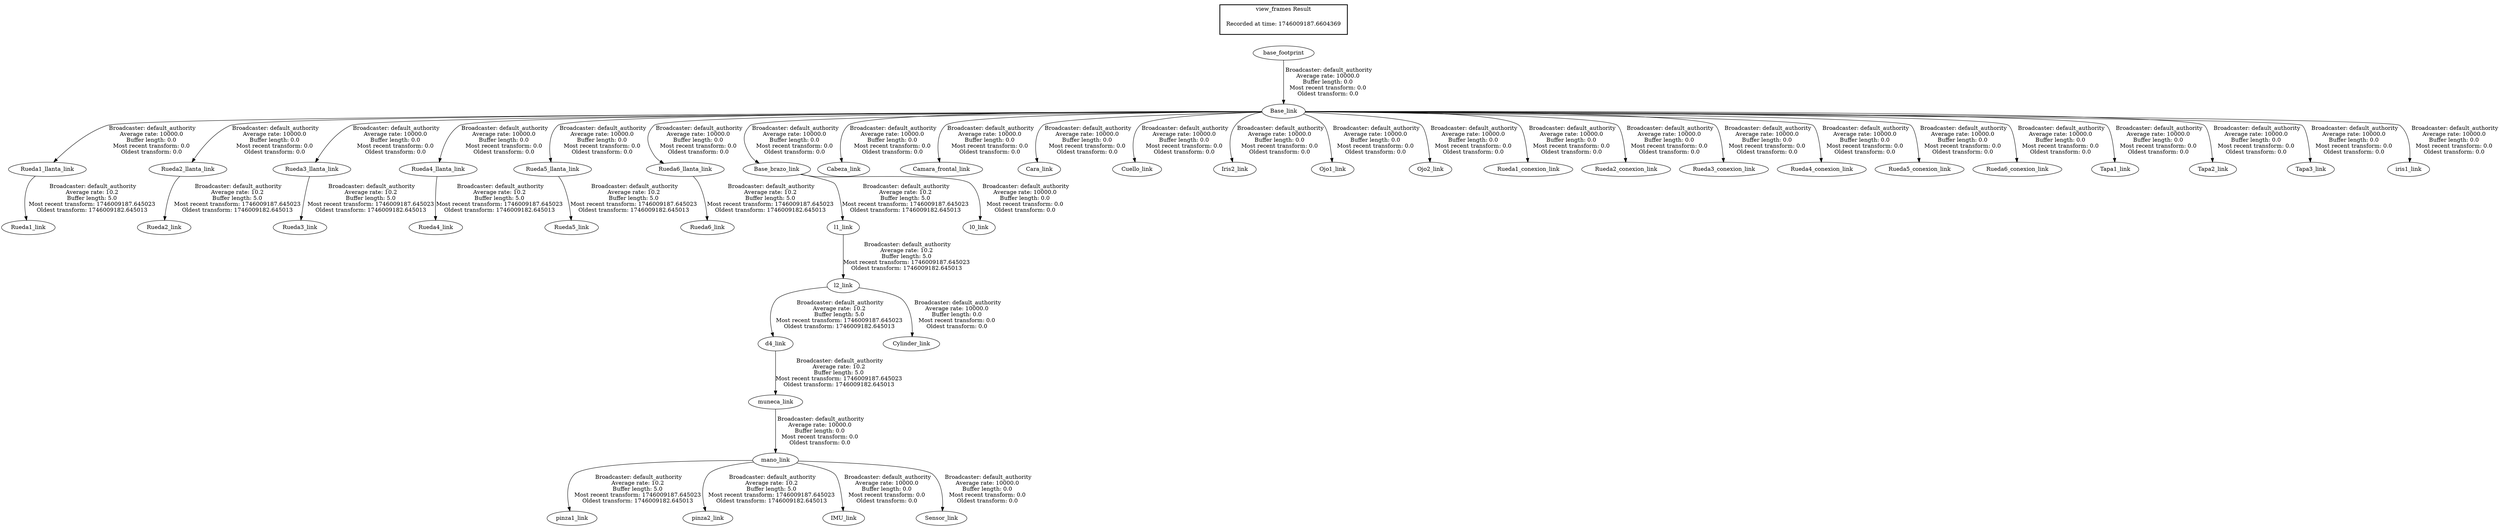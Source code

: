 digraph G {
"Rueda1_llanta_link" -> "Rueda1_link"[label=" Broadcaster: default_authority\nAverage rate: 10.2\nBuffer length: 5.0\nMost recent transform: 1746009187.645023\nOldest transform: 1746009182.645013\n"];
"Base_link" -> "Rueda1_llanta_link"[label=" Broadcaster: default_authority\nAverage rate: 10000.0\nBuffer length: 0.0\nMost recent transform: 0.0\nOldest transform: 0.0\n"];
"Rueda2_llanta_link" -> "Rueda2_link"[label=" Broadcaster: default_authority\nAverage rate: 10.2\nBuffer length: 5.0\nMost recent transform: 1746009187.645023\nOldest transform: 1746009182.645013\n"];
"Base_link" -> "Rueda2_llanta_link"[label=" Broadcaster: default_authority\nAverage rate: 10000.0\nBuffer length: 0.0\nMost recent transform: 0.0\nOldest transform: 0.0\n"];
"Rueda3_llanta_link" -> "Rueda3_link"[label=" Broadcaster: default_authority\nAverage rate: 10.2\nBuffer length: 5.0\nMost recent transform: 1746009187.645023\nOldest transform: 1746009182.645013\n"];
"Base_link" -> "Rueda3_llanta_link"[label=" Broadcaster: default_authority\nAverage rate: 10000.0\nBuffer length: 0.0\nMost recent transform: 0.0\nOldest transform: 0.0\n"];
"Rueda4_llanta_link" -> "Rueda4_link"[label=" Broadcaster: default_authority\nAverage rate: 10.2\nBuffer length: 5.0\nMost recent transform: 1746009187.645023\nOldest transform: 1746009182.645013\n"];
"Base_link" -> "Rueda4_llanta_link"[label=" Broadcaster: default_authority\nAverage rate: 10000.0\nBuffer length: 0.0\nMost recent transform: 0.0\nOldest transform: 0.0\n"];
"Rueda5_llanta_link" -> "Rueda5_link"[label=" Broadcaster: default_authority\nAverage rate: 10.2\nBuffer length: 5.0\nMost recent transform: 1746009187.645023\nOldest transform: 1746009182.645013\n"];
"Base_link" -> "Rueda5_llanta_link"[label=" Broadcaster: default_authority\nAverage rate: 10000.0\nBuffer length: 0.0\nMost recent transform: 0.0\nOldest transform: 0.0\n"];
"Rueda6_llanta_link" -> "Rueda6_link"[label=" Broadcaster: default_authority\nAverage rate: 10.2\nBuffer length: 5.0\nMost recent transform: 1746009187.645023\nOldest transform: 1746009182.645013\n"];
"Base_link" -> "Rueda6_llanta_link"[label=" Broadcaster: default_authority\nAverage rate: 10000.0\nBuffer length: 0.0\nMost recent transform: 0.0\nOldest transform: 0.0\n"];
"l2_link" -> "d4_link"[label=" Broadcaster: default_authority\nAverage rate: 10.2\nBuffer length: 5.0\nMost recent transform: 1746009187.645023\nOldest transform: 1746009182.645013\n"];
"l1_link" -> "l2_link"[label=" Broadcaster: default_authority\nAverage rate: 10.2\nBuffer length: 5.0\nMost recent transform: 1746009187.645023\nOldest transform: 1746009182.645013\n"];
"Base_brazo_link" -> "l1_link"[label=" Broadcaster: default_authority\nAverage rate: 10.2\nBuffer length: 5.0\nMost recent transform: 1746009187.645023\nOldest transform: 1746009182.645013\n"];
"Base_link" -> "Base_brazo_link"[label=" Broadcaster: default_authority\nAverage rate: 10000.0\nBuffer length: 0.0\nMost recent transform: 0.0\nOldest transform: 0.0\n"];
"d4_link" -> "muneca_link"[label=" Broadcaster: default_authority\nAverage rate: 10.2\nBuffer length: 5.0\nMost recent transform: 1746009187.645023\nOldest transform: 1746009182.645013\n"];
"mano_link" -> "pinza1_link"[label=" Broadcaster: default_authority\nAverage rate: 10.2\nBuffer length: 5.0\nMost recent transform: 1746009187.645023\nOldest transform: 1746009182.645013\n"];
"muneca_link" -> "mano_link"[label=" Broadcaster: default_authority\nAverage rate: 10000.0\nBuffer length: 0.0\nMost recent transform: 0.0\nOldest transform: 0.0\n"];
"mano_link" -> "pinza2_link"[label=" Broadcaster: default_authority\nAverage rate: 10.2\nBuffer length: 5.0\nMost recent transform: 1746009187.645023\nOldest transform: 1746009182.645013\n"];
"base_footprint" -> "Base_link"[label=" Broadcaster: default_authority\nAverage rate: 10000.0\nBuffer length: 0.0\nMost recent transform: 0.0\nOldest transform: 0.0\n"];
"Base_link" -> "Cabeza_link"[label=" Broadcaster: default_authority\nAverage rate: 10000.0\nBuffer length: 0.0\nMost recent transform: 0.0\nOldest transform: 0.0\n"];
"Base_link" -> "Camara_frontal_link"[label=" Broadcaster: default_authority\nAverage rate: 10000.0\nBuffer length: 0.0\nMost recent transform: 0.0\nOldest transform: 0.0\n"];
"Base_link" -> "Cara_link"[label=" Broadcaster: default_authority\nAverage rate: 10000.0\nBuffer length: 0.0\nMost recent transform: 0.0\nOldest transform: 0.0\n"];
"Base_link" -> "Cuello_link"[label=" Broadcaster: default_authority\nAverage rate: 10000.0\nBuffer length: 0.0\nMost recent transform: 0.0\nOldest transform: 0.0\n"];
"l2_link" -> "Cylinder_link"[label=" Broadcaster: default_authority\nAverage rate: 10000.0\nBuffer length: 0.0\nMost recent transform: 0.0\nOldest transform: 0.0\n"];
"mano_link" -> "IMU_link"[label=" Broadcaster: default_authority\nAverage rate: 10000.0\nBuffer length: 0.0\nMost recent transform: 0.0\nOldest transform: 0.0\n"];
"Base_link" -> "Iris2_link"[label=" Broadcaster: default_authority\nAverage rate: 10000.0\nBuffer length: 0.0\nMost recent transform: 0.0\nOldest transform: 0.0\n"];
"Base_link" -> "Ojo1_link"[label=" Broadcaster: default_authority\nAverage rate: 10000.0\nBuffer length: 0.0\nMost recent transform: 0.0\nOldest transform: 0.0\n"];
"Base_link" -> "Ojo2_link"[label=" Broadcaster: default_authority\nAverage rate: 10000.0\nBuffer length: 0.0\nMost recent transform: 0.0\nOldest transform: 0.0\n"];
"Base_link" -> "Rueda1_conexion_link"[label=" Broadcaster: default_authority\nAverage rate: 10000.0\nBuffer length: 0.0\nMost recent transform: 0.0\nOldest transform: 0.0\n"];
"Base_link" -> "Rueda2_conexion_link"[label=" Broadcaster: default_authority\nAverage rate: 10000.0\nBuffer length: 0.0\nMost recent transform: 0.0\nOldest transform: 0.0\n"];
"Base_link" -> "Rueda3_conexion_link"[label=" Broadcaster: default_authority\nAverage rate: 10000.0\nBuffer length: 0.0\nMost recent transform: 0.0\nOldest transform: 0.0\n"];
"Base_link" -> "Rueda4_conexion_link"[label=" Broadcaster: default_authority\nAverage rate: 10000.0\nBuffer length: 0.0\nMost recent transform: 0.0\nOldest transform: 0.0\n"];
"Base_link" -> "Rueda5_conexion_link"[label=" Broadcaster: default_authority\nAverage rate: 10000.0\nBuffer length: 0.0\nMost recent transform: 0.0\nOldest transform: 0.0\n"];
"Base_link" -> "Rueda6_conexion_link"[label=" Broadcaster: default_authority\nAverage rate: 10000.0\nBuffer length: 0.0\nMost recent transform: 0.0\nOldest transform: 0.0\n"];
"mano_link" -> "Sensor_link"[label=" Broadcaster: default_authority\nAverage rate: 10000.0\nBuffer length: 0.0\nMost recent transform: 0.0\nOldest transform: 0.0\n"];
"Base_link" -> "Tapa1_link"[label=" Broadcaster: default_authority\nAverage rate: 10000.0\nBuffer length: 0.0\nMost recent transform: 0.0\nOldest transform: 0.0\n"];
"Base_link" -> "Tapa2_link"[label=" Broadcaster: default_authority\nAverage rate: 10000.0\nBuffer length: 0.0\nMost recent transform: 0.0\nOldest transform: 0.0\n"];
"Base_link" -> "Tapa3_link"[label=" Broadcaster: default_authority\nAverage rate: 10000.0\nBuffer length: 0.0\nMost recent transform: 0.0\nOldest transform: 0.0\n"];
"Base_link" -> "iris1_link"[label=" Broadcaster: default_authority\nAverage rate: 10000.0\nBuffer length: 0.0\nMost recent transform: 0.0\nOldest transform: 0.0\n"];
"Base_brazo_link" -> "l0_link"[label=" Broadcaster: default_authority\nAverage rate: 10000.0\nBuffer length: 0.0\nMost recent transform: 0.0\nOldest transform: 0.0\n"];
edge [style=invis];
 subgraph cluster_legend { style=bold; color=black; label ="view_frames Result";
"Recorded at time: 1746009187.6604369"[ shape=plaintext ] ;
}->"base_footprint";
}
